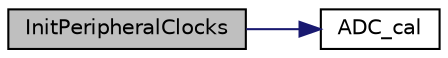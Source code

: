 digraph "InitPeripheralClocks"
{
  edge [fontname="Helvetica",fontsize="10",labelfontname="Helvetica",labelfontsize="10"];
  node [fontname="Helvetica",fontsize="10",shape=record];
  rankdir="LR";
  Node1 [label="InitPeripheralClocks",height=0.2,width=0.4,color="black", fillcolor="grey75", style="filled", fontcolor="black"];
  Node1 -> Node2 [color="midnightblue",fontsize="10",style="solid",fontname="Helvetica"];
  Node2 [label="ADC_cal",height=0.2,width=0.4,color="black", fillcolor="white", style="filled",URL="$_d_s_p2833x___global_prototypes_8h.html#aed94b3ab4ebd943d63e20b4b9b6cfdfb"];
}
